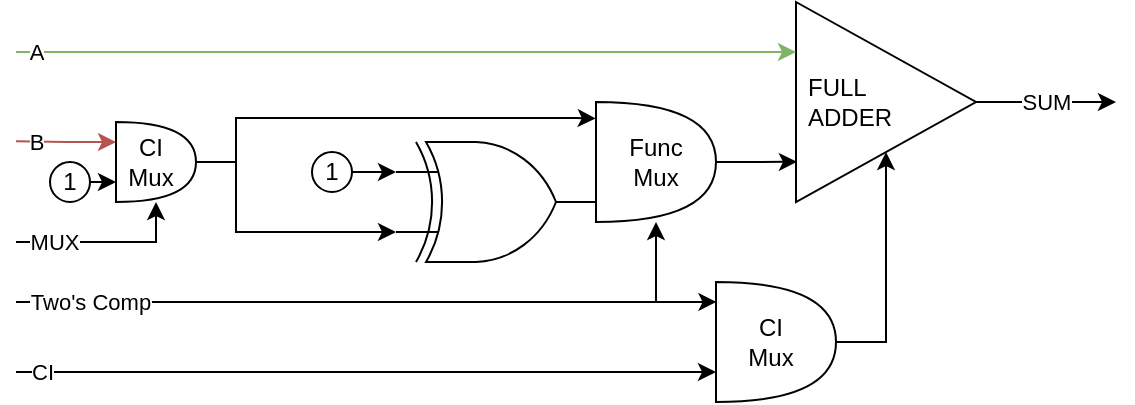 <mxfile version="19.0.3" type="device"><diagram id="30_ef8Bb-ZgA9d4GN39p" name="Page-1"><mxGraphModel dx="1448" dy="377" grid="1" gridSize="10" guides="1" tooltips="1" connect="1" arrows="1" fold="1" page="1" pageScale="1" pageWidth="850" pageHeight="1100" math="0" shadow="0"><root><mxCell id="0"/><mxCell id="1" parent="0"/><mxCell id="uFDk2iG6qtGhvaqhTdzN-58" style="edgeStyle=orthogonalEdgeStyle;rounded=0;orthogonalLoop=1;jettySize=auto;html=1;exitX=0.5;exitY=1;exitDx=0;exitDy=0;startArrow=classic;startFill=1;endArrow=none;endFill=0;entryX=1;entryY=0.5;entryDx=0;entryDy=0;entryPerimeter=0;" edge="1" parent="1" source="uFDk2iG6qtGhvaqhTdzN-42" target="uFDk2iG6qtGhvaqhTdzN-59"><mxGeometry relative="1" as="geometry"><mxPoint x="385" y="200" as="targetPoint"/><Array as="points"><mxPoint x="385" y="230"/></Array></mxGeometry></mxCell><mxCell id="uFDk2iG6qtGhvaqhTdzN-71" style="edgeStyle=orthogonalEdgeStyle;rounded=0;orthogonalLoop=1;jettySize=auto;html=1;exitX=1;exitY=0.5;exitDx=0;exitDy=0;startArrow=none;startFill=0;endArrow=classic;endFill=1;strokeColor=#000000;" edge="1" parent="1" source="uFDk2iG6qtGhvaqhTdzN-42"><mxGeometry relative="1" as="geometry"><mxPoint x="500" y="110" as="targetPoint"/><Array as="points"><mxPoint x="500" y="110"/></Array></mxGeometry></mxCell><mxCell id="uFDk2iG6qtGhvaqhTdzN-72" value="SUM" style="edgeLabel;html=1;align=center;verticalAlign=middle;resizable=0;points=[];" vertex="1" connectable="0" parent="uFDk2iG6qtGhvaqhTdzN-71"><mxGeometry x="0.002" y="-1" relative="1" as="geometry"><mxPoint y="-1" as="offset"/></mxGeometry></mxCell><mxCell id="uFDk2iG6qtGhvaqhTdzN-42" value="FULL&lt;br&gt;ADDER" style="triangle;whiteSpace=wrap;html=1;align=left;spacingLeft=4;" vertex="1" parent="1"><mxGeometry x="340" y="60" width="90" height="100" as="geometry"/></mxCell><mxCell id="uFDk2iG6qtGhvaqhTdzN-43" value="" style="verticalLabelPosition=bottom;shadow=0;dashed=0;align=center;html=1;verticalAlign=top;shape=mxgraph.electrical.logic_gates.logic_gate;operation=xor;" vertex="1" parent="1"><mxGeometry x="140" y="130" width="100" height="60" as="geometry"/></mxCell><mxCell id="uFDk2iG6qtGhvaqhTdzN-45" style="edgeStyle=orthogonalEdgeStyle;rounded=0;orthogonalLoop=1;jettySize=auto;html=1;exitX=1;exitY=0.5;exitDx=0;exitDy=0;exitPerimeter=0;entryX=0.005;entryY=0.799;entryDx=0;entryDy=0;entryPerimeter=0;endArrow=classic;endFill=1;" edge="1" parent="1" source="uFDk2iG6qtGhvaqhTdzN-44" target="uFDk2iG6qtGhvaqhTdzN-42"><mxGeometry relative="1" as="geometry"/></mxCell><mxCell id="uFDk2iG6qtGhvaqhTdzN-56" style="edgeStyle=orthogonalEdgeStyle;rounded=0;orthogonalLoop=1;jettySize=auto;html=1;endArrow=none;endFill=0;startArrow=classic;startFill=1;" edge="1" parent="1" source="uFDk2iG6qtGhvaqhTdzN-44"><mxGeometry relative="1" as="geometry"><mxPoint x="-50" y="210" as="targetPoint"/><Array as="points"><mxPoint x="270" y="210"/><mxPoint x="-50" y="210"/></Array></mxGeometry></mxCell><mxCell id="uFDk2iG6qtGhvaqhTdzN-57" value="Two's Comp" style="edgeLabel;html=1;align=center;verticalAlign=middle;resizable=0;points=[];" vertex="1" connectable="0" parent="uFDk2iG6qtGhvaqhTdzN-56"><mxGeometry x="0.951" relative="1" as="geometry"><mxPoint x="28" as="offset"/></mxGeometry></mxCell><mxCell id="uFDk2iG6qtGhvaqhTdzN-44" value="Func&lt;br&gt;Mux" style="shape=or;whiteSpace=wrap;html=1;" vertex="1" parent="1"><mxGeometry x="240" y="110" width="60" height="60" as="geometry"/></mxCell><mxCell id="uFDk2iG6qtGhvaqhTdzN-48" style="edgeStyle=orthogonalEdgeStyle;rounded=0;orthogonalLoop=1;jettySize=auto;html=1;entryX=0;entryY=0.75;entryDx=0;entryDy=0;startArrow=none;startFill=0;endArrow=classic;endFill=1;fillColor=#f5f5f5;strokeColor=#000000;" edge="1" parent="1"><mxGeometry relative="1" as="geometry"><Array as="points"><mxPoint x="80" y="175"/><mxPoint x="80" y="175"/></Array><mxPoint x="60" y="140" as="sourcePoint"/><mxPoint x="140" y="175" as="targetPoint"/></mxGeometry></mxCell><mxCell id="uFDk2iG6qtGhvaqhTdzN-51" style="edgeStyle=orthogonalEdgeStyle;rounded=0;orthogonalLoop=1;jettySize=auto;html=1;exitX=1;exitY=0.5;exitDx=0;exitDy=0;entryX=0;entryY=0.25;entryDx=0;entryDy=0;entryPerimeter=0;" edge="1" parent="1" source="uFDk2iG6qtGhvaqhTdzN-50" target="uFDk2iG6qtGhvaqhTdzN-43"><mxGeometry relative="1" as="geometry"><Array as="points"><mxPoint x="110" y="145"/></Array></mxGeometry></mxCell><mxCell id="uFDk2iG6qtGhvaqhTdzN-50" value="1" style="ellipse;whiteSpace=wrap;html=1;aspect=fixed;" vertex="1" parent="1"><mxGeometry x="98" y="135" width="20" height="20" as="geometry"/></mxCell><mxCell id="uFDk2iG6qtGhvaqhTdzN-52" style="edgeStyle=orthogonalEdgeStyle;rounded=0;orthogonalLoop=1;jettySize=auto;html=1;entryX=-0.002;entryY=0.137;entryDx=0;entryDy=0;startArrow=none;startFill=0;endArrow=classic;endFill=1;fillColor=#f8cecc;strokeColor=#000000;entryPerimeter=0;" edge="1" parent="1" target="uFDk2iG6qtGhvaqhTdzN-44"><mxGeometry relative="1" as="geometry"><Array as="points"><mxPoint x="60" y="140"/><mxPoint x="60" y="118"/><mxPoint x="230" y="118"/></Array><mxPoint x="40" y="140" as="sourcePoint"/><mxPoint x="150" y="110" as="targetPoint"/></mxGeometry></mxCell><mxCell id="uFDk2iG6qtGhvaqhTdzN-54" style="edgeStyle=orthogonalEdgeStyle;rounded=0;orthogonalLoop=1;jettySize=auto;html=1;startArrow=none;startFill=0;endArrow=classic;endFill=1;fillColor=#d5e8d4;strokeColor=#82b366;entryX=0;entryY=0.25;entryDx=0;entryDy=0;" edge="1" parent="1" target="uFDk2iG6qtGhvaqhTdzN-42"><mxGeometry relative="1" as="geometry"><Array as="points"><mxPoint x="-50" y="85"/></Array><mxPoint x="-50" y="85" as="sourcePoint"/><mxPoint x="350" y="70" as="targetPoint"/></mxGeometry></mxCell><mxCell id="uFDk2iG6qtGhvaqhTdzN-55" value="A" style="edgeLabel;html=1;align=center;verticalAlign=middle;resizable=0;points=[];" vertex="1" connectable="0" parent="uFDk2iG6qtGhvaqhTdzN-54"><mxGeometry x="-0.906" relative="1" as="geometry"><mxPoint x="-9" as="offset"/></mxGeometry></mxCell><mxCell id="uFDk2iG6qtGhvaqhTdzN-60" style="edgeStyle=orthogonalEdgeStyle;rounded=0;orthogonalLoop=1;jettySize=auto;html=1;exitX=0;exitY=0.75;exitDx=0;exitDy=0;exitPerimeter=0;startArrow=classic;startFill=1;endArrow=none;endFill=0;" edge="1" parent="1" source="uFDk2iG6qtGhvaqhTdzN-59"><mxGeometry relative="1" as="geometry"><mxPoint x="-50" y="245" as="targetPoint"/><Array as="points"><mxPoint x="-50" y="245"/></Array></mxGeometry></mxCell><mxCell id="uFDk2iG6qtGhvaqhTdzN-63" value="CI" style="edgeLabel;html=1;align=center;verticalAlign=middle;resizable=0;points=[];" vertex="1" connectable="0" parent="uFDk2iG6qtGhvaqhTdzN-60"><mxGeometry x="0.654" y="2" relative="1" as="geometry"><mxPoint x="-48" y="-2" as="offset"/></mxGeometry></mxCell><mxCell id="uFDk2iG6qtGhvaqhTdzN-73" style="edgeStyle=orthogonalEdgeStyle;rounded=0;orthogonalLoop=1;jettySize=auto;html=1;startArrow=classic;startFill=1;endArrow=none;endFill=0;strokeColor=#000000;exitX=0.004;exitY=0.166;exitDx=0;exitDy=0;exitPerimeter=0;" edge="1" parent="1" source="uFDk2iG6qtGhvaqhTdzN-59"><mxGeometry relative="1" as="geometry"><mxPoint x="270" y="210" as="targetPoint"/></mxGeometry></mxCell><mxCell id="uFDk2iG6qtGhvaqhTdzN-59" value="CI&lt;br&gt;Mux" style="shape=or;whiteSpace=wrap;html=1;spacingLeft=-5;" vertex="1" parent="1"><mxGeometry x="300" y="200" width="60" height="60" as="geometry"/></mxCell><mxCell id="uFDk2iG6qtGhvaqhTdzN-65" style="edgeStyle=orthogonalEdgeStyle;rounded=0;orthogonalLoop=1;jettySize=auto;html=1;exitX=0;exitY=0.25;exitDx=0;exitDy=0;exitPerimeter=0;startArrow=classic;startFill=1;endArrow=none;endFill=0;strokeColor=#b85450;fillColor=#f8cecc;" edge="1" parent="1" source="uFDk2iG6qtGhvaqhTdzN-64"><mxGeometry relative="1" as="geometry"><mxPoint x="-50" y="129.667" as="targetPoint"/></mxGeometry></mxCell><mxCell id="uFDk2iG6qtGhvaqhTdzN-67" value="B" style="edgeLabel;html=1;align=center;verticalAlign=middle;resizable=0;points=[];" vertex="1" connectable="0" parent="uFDk2iG6qtGhvaqhTdzN-65"><mxGeometry x="0.648" relative="1" as="geometry"><mxPoint x="1" as="offset"/></mxGeometry></mxCell><mxCell id="uFDk2iG6qtGhvaqhTdzN-68" style="edgeStyle=orthogonalEdgeStyle;rounded=0;orthogonalLoop=1;jettySize=auto;html=1;exitX=0;exitY=0.75;exitDx=0;exitDy=0;exitPerimeter=0;startArrow=classic;startFill=1;endArrow=none;endFill=0;strokeColor=#000000;entryX=1;entryY=0.5;entryDx=0;entryDy=0;" edge="1" parent="1" source="uFDk2iG6qtGhvaqhTdzN-64" target="uFDk2iG6qtGhvaqhTdzN-70"><mxGeometry relative="1" as="geometry"><mxPoint x="-20" y="150" as="targetPoint"/></mxGeometry></mxCell><mxCell id="uFDk2iG6qtGhvaqhTdzN-74" style="edgeStyle=orthogonalEdgeStyle;rounded=0;orthogonalLoop=1;jettySize=auto;html=1;startArrow=classic;startFill=1;endArrow=none;endFill=0;strokeColor=#000000;" edge="1" parent="1" source="uFDk2iG6qtGhvaqhTdzN-64"><mxGeometry relative="1" as="geometry"><mxPoint x="-50" y="180" as="targetPoint"/><Array as="points"><mxPoint x="20" y="180"/></Array></mxGeometry></mxCell><mxCell id="uFDk2iG6qtGhvaqhTdzN-75" value="MUX" style="edgeLabel;html=1;align=center;verticalAlign=middle;resizable=0;points=[];" vertex="1" connectable="0" parent="uFDk2iG6qtGhvaqhTdzN-74"><mxGeometry x="0.68" relative="1" as="geometry"><mxPoint x="4" as="offset"/></mxGeometry></mxCell><mxCell id="uFDk2iG6qtGhvaqhTdzN-64" value="CI&lt;br&gt;Mux" style="shape=or;whiteSpace=wrap;html=1;spacingLeft=-5;" vertex="1" parent="1"><mxGeometry y="120" width="40" height="40" as="geometry"/></mxCell><mxCell id="uFDk2iG6qtGhvaqhTdzN-70" value="1" style="ellipse;whiteSpace=wrap;html=1;aspect=fixed;" vertex="1" parent="1"><mxGeometry x="-33" y="140" width="20" height="20" as="geometry"/></mxCell></root></mxGraphModel></diagram></mxfile>